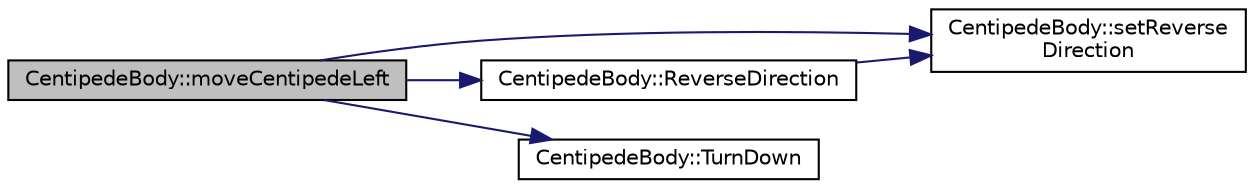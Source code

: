 digraph "CentipedeBody::moveCentipedeLeft"
{
  edge [fontname="Helvetica",fontsize="10",labelfontname="Helvetica",labelfontsize="10"];
  node [fontname="Helvetica",fontsize="10",shape=record];
  rankdir="LR";
  Node12 [label="CentipedeBody::moveCentipedeLeft",height=0.2,width=0.4,color="black", fillcolor="grey75", style="filled", fontcolor="black"];
  Node12 -> Node13 [color="midnightblue",fontsize="10",style="solid",fontname="Helvetica"];
  Node13 [label="CentipedeBody::setReverse\lDirection",height=0.2,width=0.4,color="black", fillcolor="white", style="filled",URL="$class_centipede_body.html#a83b13d91ecfbef2c576f336bc2b20c3a",tooltip="Sets the UpReverse_ decision flag. "];
  Node12 -> Node14 [color="midnightblue",fontsize="10",style="solid",fontname="Helvetica"];
  Node14 [label="CentipedeBody::ReverseDirection",height=0.2,width=0.4,color="black", fillcolor="white", style="filled",URL="$class_centipede_body.html#affe553a14de8c86384619818bba58237",tooltip="Reverses the centipede direction. "];
  Node14 -> Node13 [color="midnightblue",fontsize="10",style="solid",fontname="Helvetica"];
  Node12 -> Node15 [color="midnightblue",fontsize="10",style="solid",fontname="Helvetica"];
  Node15 [label="CentipedeBody::TurnDown",height=0.2,width=0.4,color="black", fillcolor="white", style="filled",URL="$class_centipede_body.html#a14319185cc3a0eee4f306ea2c08519e2",tooltip="Turns the centipede down. "];
}
